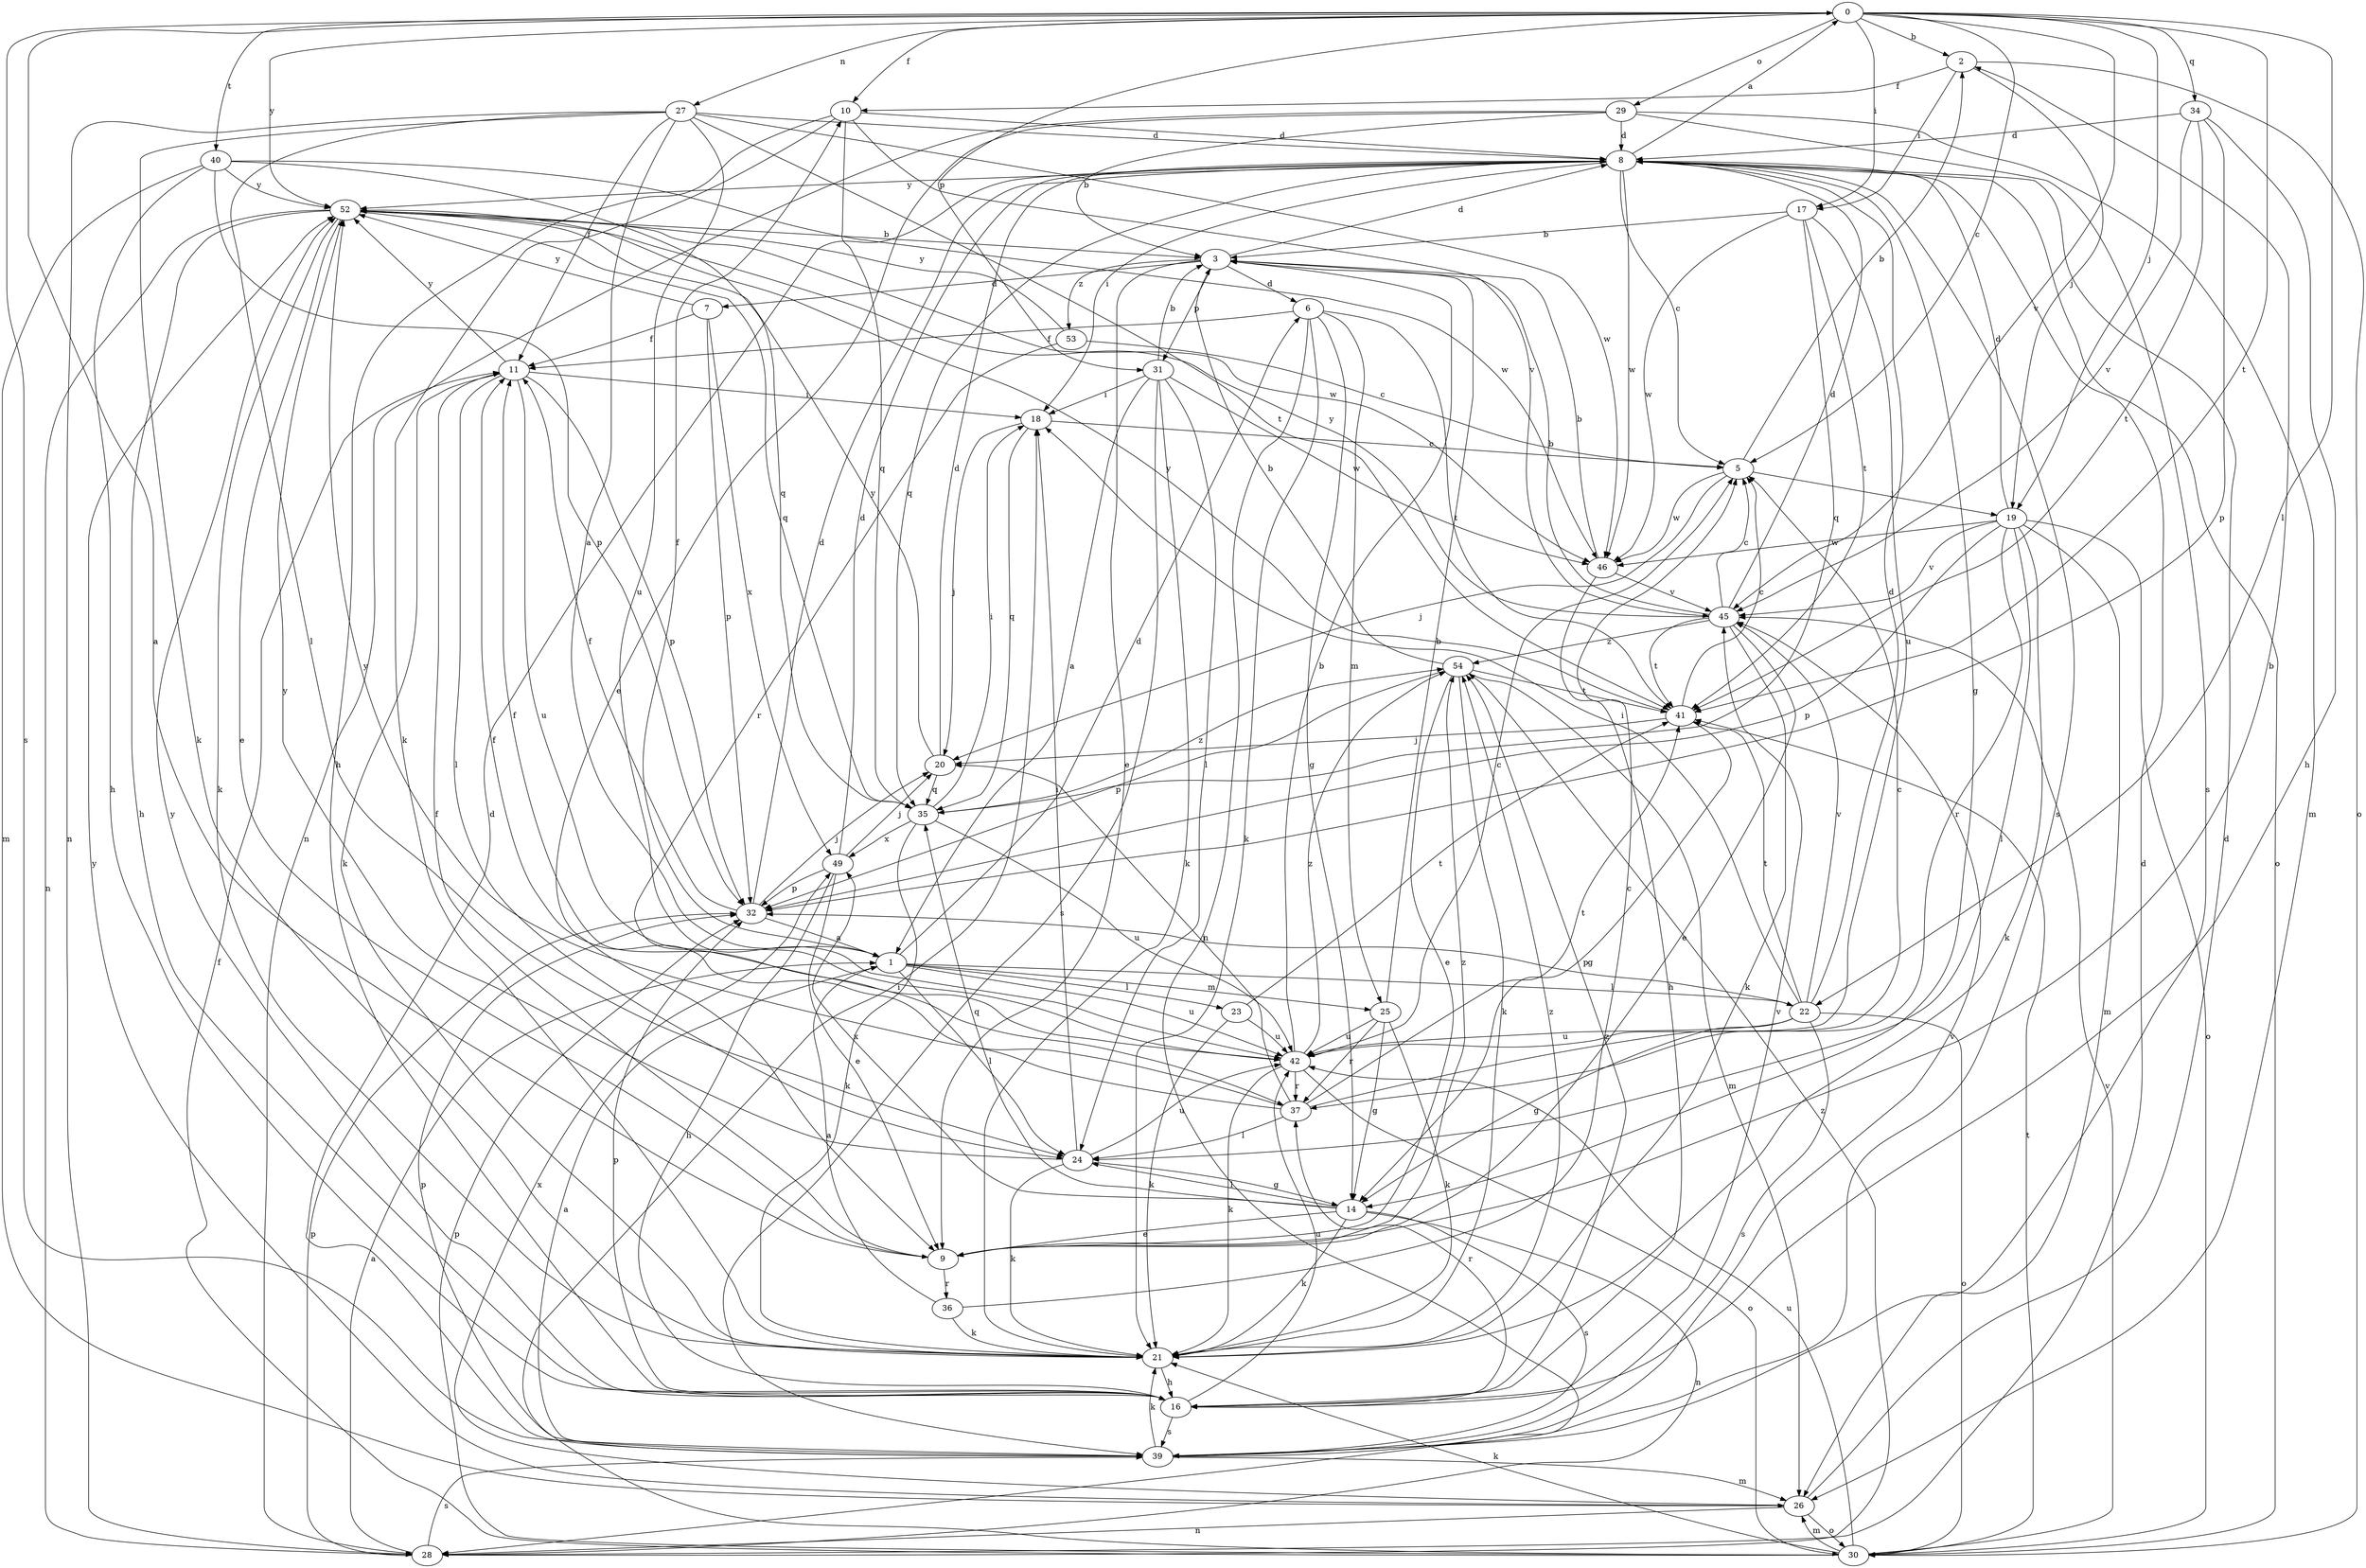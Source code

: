 strict digraph  {
0;
1;
2;
3;
5;
6;
7;
8;
9;
10;
11;
14;
16;
17;
18;
19;
20;
21;
22;
23;
24;
25;
26;
27;
28;
29;
30;
31;
32;
34;
35;
36;
37;
39;
40;
41;
42;
45;
46;
49;
52;
53;
54;
0 -> 2  [label=b];
0 -> 5  [label=c];
0 -> 10  [label=f];
0 -> 17  [label=i];
0 -> 19  [label=j];
0 -> 22  [label=l];
0 -> 27  [label=n];
0 -> 29  [label=o];
0 -> 31  [label=p];
0 -> 34  [label=q];
0 -> 39  [label=s];
0 -> 40  [label=t];
0 -> 41  [label=t];
0 -> 45  [label=v];
0 -> 52  [label=y];
1 -> 6  [label=d];
1 -> 10  [label=f];
1 -> 22  [label=l];
1 -> 23  [label=l];
1 -> 24  [label=l];
1 -> 25  [label=m];
1 -> 42  [label=u];
2 -> 10  [label=f];
2 -> 17  [label=i];
2 -> 19  [label=j];
2 -> 30  [label=o];
3 -> 6  [label=d];
3 -> 7  [label=d];
3 -> 8  [label=d];
3 -> 9  [label=e];
3 -> 31  [label=p];
3 -> 53  [label=z];
5 -> 2  [label=b];
5 -> 19  [label=j];
5 -> 20  [label=j];
5 -> 46  [label=w];
6 -> 11  [label=f];
6 -> 14  [label=g];
6 -> 21  [label=k];
6 -> 25  [label=m];
6 -> 28  [label=n];
6 -> 41  [label=t];
7 -> 11  [label=f];
7 -> 32  [label=p];
7 -> 49  [label=x];
7 -> 52  [label=y];
8 -> 0  [label=a];
8 -> 5  [label=c];
8 -> 14  [label=g];
8 -> 18  [label=i];
8 -> 30  [label=o];
8 -> 35  [label=q];
8 -> 39  [label=s];
8 -> 46  [label=w];
8 -> 52  [label=y];
9 -> 0  [label=a];
9 -> 2  [label=b];
9 -> 11  [label=f];
9 -> 36  [label=r];
9 -> 54  [label=z];
10 -> 8  [label=d];
10 -> 16  [label=h];
10 -> 21  [label=k];
10 -> 35  [label=q];
10 -> 45  [label=v];
11 -> 18  [label=i];
11 -> 21  [label=k];
11 -> 24  [label=l];
11 -> 32  [label=p];
11 -> 42  [label=u];
11 -> 52  [label=y];
14 -> 9  [label=e];
14 -> 21  [label=k];
14 -> 24  [label=l];
14 -> 28  [label=n];
14 -> 35  [label=q];
14 -> 39  [label=s];
14 -> 49  [label=x];
16 -> 32  [label=p];
16 -> 37  [label=r];
16 -> 39  [label=s];
16 -> 42  [label=u];
16 -> 45  [label=v];
16 -> 52  [label=y];
16 -> 54  [label=z];
17 -> 3  [label=b];
17 -> 35  [label=q];
17 -> 41  [label=t];
17 -> 42  [label=u];
17 -> 46  [label=w];
18 -> 5  [label=c];
18 -> 20  [label=j];
18 -> 35  [label=q];
19 -> 8  [label=d];
19 -> 21  [label=k];
19 -> 24  [label=l];
19 -> 26  [label=m];
19 -> 30  [label=o];
19 -> 32  [label=p];
19 -> 37  [label=r];
19 -> 45  [label=v];
19 -> 46  [label=w];
20 -> 8  [label=d];
20 -> 35  [label=q];
20 -> 52  [label=y];
21 -> 16  [label=h];
21 -> 54  [label=z];
22 -> 8  [label=d];
22 -> 14  [label=g];
22 -> 18  [label=i];
22 -> 30  [label=o];
22 -> 32  [label=p];
22 -> 39  [label=s];
22 -> 41  [label=t];
22 -> 42  [label=u];
22 -> 45  [label=v];
23 -> 21  [label=k];
23 -> 41  [label=t];
23 -> 42  [label=u];
24 -> 14  [label=g];
24 -> 18  [label=i];
24 -> 21  [label=k];
24 -> 42  [label=u];
24 -> 52  [label=y];
25 -> 3  [label=b];
25 -> 14  [label=g];
25 -> 21  [label=k];
25 -> 37  [label=r];
25 -> 42  [label=u];
26 -> 8  [label=d];
26 -> 28  [label=n];
26 -> 30  [label=o];
26 -> 49  [label=x];
26 -> 52  [label=y];
27 -> 1  [label=a];
27 -> 8  [label=d];
27 -> 11  [label=f];
27 -> 21  [label=k];
27 -> 24  [label=l];
27 -> 28  [label=n];
27 -> 41  [label=t];
27 -> 42  [label=u];
27 -> 46  [label=w];
28 -> 1  [label=a];
28 -> 8  [label=d];
28 -> 32  [label=p];
28 -> 39  [label=s];
28 -> 54  [label=z];
29 -> 3  [label=b];
29 -> 8  [label=d];
29 -> 9  [label=e];
29 -> 26  [label=m];
29 -> 28  [label=n];
29 -> 39  [label=s];
30 -> 11  [label=f];
30 -> 18  [label=i];
30 -> 21  [label=k];
30 -> 26  [label=m];
30 -> 32  [label=p];
30 -> 41  [label=t];
30 -> 42  [label=u];
30 -> 45  [label=v];
31 -> 1  [label=a];
31 -> 3  [label=b];
31 -> 18  [label=i];
31 -> 21  [label=k];
31 -> 24  [label=l];
31 -> 39  [label=s];
31 -> 46  [label=w];
32 -> 1  [label=a];
32 -> 8  [label=d];
32 -> 11  [label=f];
32 -> 20  [label=j];
34 -> 8  [label=d];
34 -> 16  [label=h];
34 -> 32  [label=p];
34 -> 41  [label=t];
34 -> 45  [label=v];
35 -> 18  [label=i];
35 -> 21  [label=k];
35 -> 42  [label=u];
35 -> 49  [label=x];
35 -> 54  [label=z];
36 -> 1  [label=a];
36 -> 5  [label=c];
36 -> 21  [label=k];
37 -> 5  [label=c];
37 -> 11  [label=f];
37 -> 20  [label=j];
37 -> 24  [label=l];
37 -> 41  [label=t];
37 -> 52  [label=y];
39 -> 1  [label=a];
39 -> 8  [label=d];
39 -> 21  [label=k];
39 -> 26  [label=m];
39 -> 32  [label=p];
39 -> 45  [label=v];
40 -> 16  [label=h];
40 -> 26  [label=m];
40 -> 32  [label=p];
40 -> 35  [label=q];
40 -> 46  [label=w];
40 -> 52  [label=y];
41 -> 5  [label=c];
41 -> 14  [label=g];
41 -> 20  [label=j];
41 -> 52  [label=y];
42 -> 3  [label=b];
42 -> 5  [label=c];
42 -> 11  [label=f];
42 -> 21  [label=k];
42 -> 30  [label=o];
42 -> 37  [label=r];
42 -> 54  [label=z];
45 -> 3  [label=b];
45 -> 5  [label=c];
45 -> 8  [label=d];
45 -> 9  [label=e];
45 -> 21  [label=k];
45 -> 41  [label=t];
45 -> 52  [label=y];
45 -> 54  [label=z];
46 -> 3  [label=b];
46 -> 16  [label=h];
46 -> 45  [label=v];
49 -> 8  [label=d];
49 -> 9  [label=e];
49 -> 16  [label=h];
49 -> 20  [label=j];
49 -> 32  [label=p];
52 -> 3  [label=b];
52 -> 9  [label=e];
52 -> 16  [label=h];
52 -> 21  [label=k];
52 -> 28  [label=n];
52 -> 35  [label=q];
52 -> 46  [label=w];
53 -> 5  [label=c];
53 -> 37  [label=r];
53 -> 52  [label=y];
54 -> 3  [label=b];
54 -> 9  [label=e];
54 -> 21  [label=k];
54 -> 26  [label=m];
54 -> 32  [label=p];
54 -> 41  [label=t];
}
